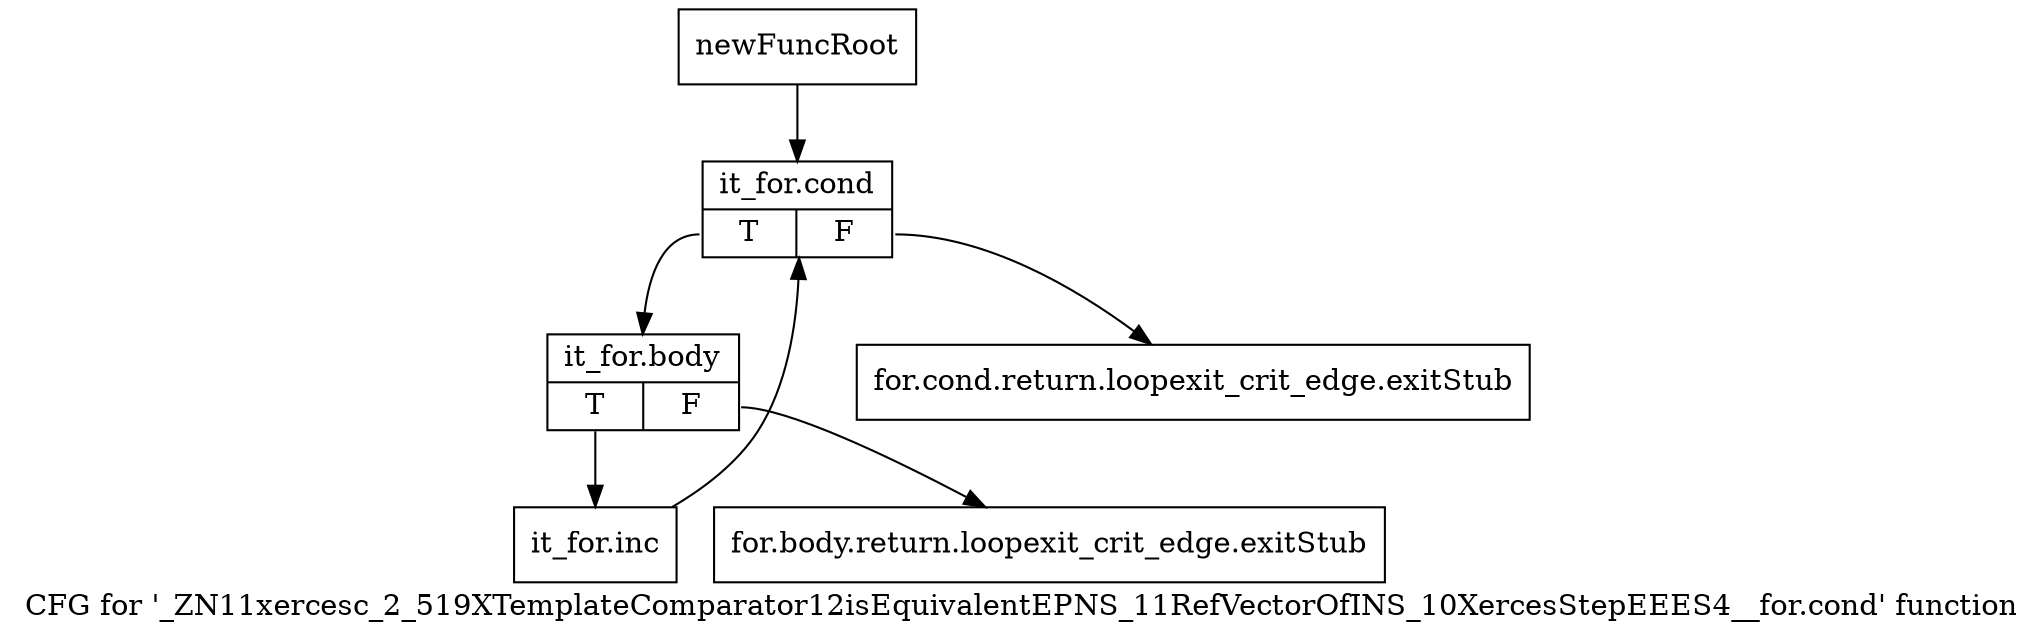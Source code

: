 digraph "CFG for '_ZN11xercesc_2_519XTemplateComparator12isEquivalentEPNS_11RefVectorOfINS_10XercesStepEEES4__for.cond' function" {
	label="CFG for '_ZN11xercesc_2_519XTemplateComparator12isEquivalentEPNS_11RefVectorOfINS_10XercesStepEEES4__for.cond' function";

	Node0x7f65680 [shape=record,label="{newFuncRoot}"];
	Node0x7f65680 -> Node0x7f65770;
	Node0x7f656d0 [shape=record,label="{for.cond.return.loopexit_crit_edge.exitStub}"];
	Node0x7f65720 [shape=record,label="{for.body.return.loopexit_crit_edge.exitStub}"];
	Node0x7f65770 [shape=record,label="{it_for.cond|{<s0>T|<s1>F}}"];
	Node0x7f65770:s0 -> Node0x7f657c0;
	Node0x7f65770:s1 -> Node0x7f656d0;
	Node0x7f657c0 [shape=record,label="{it_for.body|{<s0>T|<s1>F}}"];
	Node0x7f657c0:s0 -> Node0x7f65810;
	Node0x7f657c0:s1 -> Node0x7f65720;
	Node0x7f65810 [shape=record,label="{it_for.inc}"];
	Node0x7f65810 -> Node0x7f65770;
}
